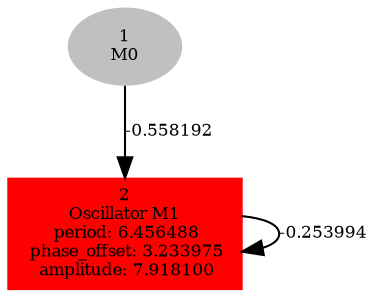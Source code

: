  digraph g{ forcelabels=true;
1[label=<1<BR/>M0>,color="grey",style=filled,fontsize=8];
2 [label=<2<BR />Oscillator M1<BR /> period: 6.456488<BR /> phase_offset: 3.233975<BR /> amplitude: 7.918100>, shape=box,color=red,style=filled,fontsize=8];1 -> 2[label="-0.558192 ",fontsize="8"];
2 -> 2[label="-0.253994 ",fontsize="8"];
 }
